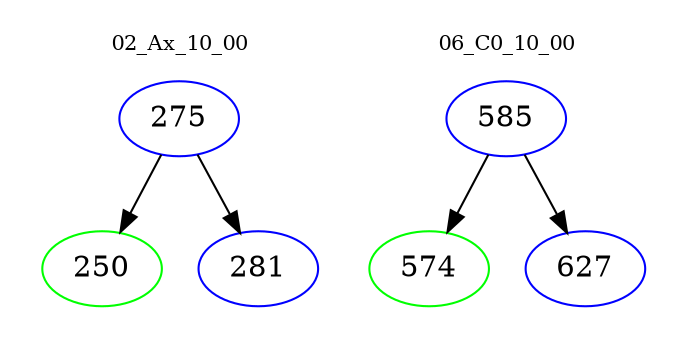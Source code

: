 digraph{
subgraph cluster_0 {
color = white
label = "02_Ax_10_00";
fontsize=10;
T0_275 [label="275", color="blue"]
T0_275 -> T0_250 [color="black"]
T0_250 [label="250", color="green"]
T0_275 -> T0_281 [color="black"]
T0_281 [label="281", color="blue"]
}
subgraph cluster_1 {
color = white
label = "06_C0_10_00";
fontsize=10;
T1_585 [label="585", color="blue"]
T1_585 -> T1_574 [color="black"]
T1_574 [label="574", color="green"]
T1_585 -> T1_627 [color="black"]
T1_627 [label="627", color="blue"]
}
}
